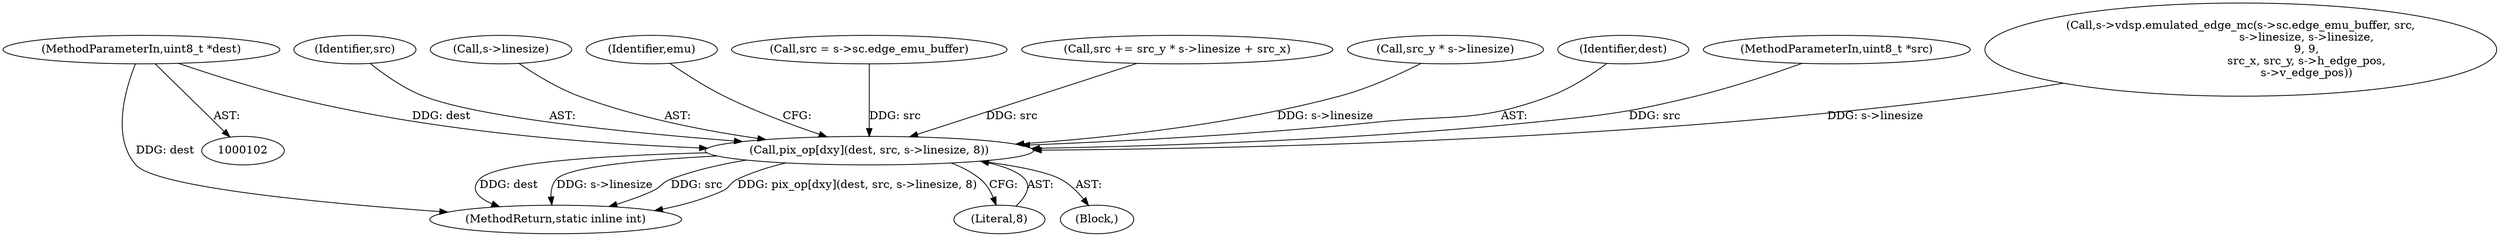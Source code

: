digraph "0_libav_136f55207521f0b03194ef5b55ba70f1635d6aee@pointer" {
"1000104" [label="(MethodParameterIn,uint8_t *dest)"];
"1000252" [label="(Call,pix_op[dxy](dest, src, s->linesize, 8))"];
"1000254" [label="(Identifier,src)"];
"1000104" [label="(MethodParameterIn,uint8_t *dest)"];
"1000111" [label="(Block,)"];
"1000252" [label="(Call,pix_op[dxy](dest, src, s->linesize, 8))"];
"1000255" [label="(Call,s->linesize)"];
"1000260" [label="(Identifier,emu)"];
"1000242" [label="(Call,src = s->sc.edge_emu_buffer)"];
"1000172" [label="(Call,src += src_y * s->linesize + src_x)"];
"1000261" [label="(MethodReturn,static inline int)"];
"1000175" [label="(Call,src_y * s->linesize)"];
"1000253" [label="(Identifier,dest)"];
"1000105" [label="(MethodParameterIn,uint8_t *src)"];
"1000219" [label="(Call,s->vdsp.emulated_edge_mc(s->sc.edge_emu_buffer, src,\n                                     s->linesize, s->linesize,\n                                     9, 9,\n                                     src_x, src_y, s->h_edge_pos,\n                                     s->v_edge_pos))"];
"1000258" [label="(Literal,8)"];
"1000104" -> "1000102"  [label="AST: "];
"1000104" -> "1000261"  [label="DDG: dest"];
"1000104" -> "1000252"  [label="DDG: dest"];
"1000252" -> "1000111"  [label="AST: "];
"1000252" -> "1000258"  [label="CFG: "];
"1000253" -> "1000252"  [label="AST: "];
"1000254" -> "1000252"  [label="AST: "];
"1000255" -> "1000252"  [label="AST: "];
"1000258" -> "1000252"  [label="AST: "];
"1000260" -> "1000252"  [label="CFG: "];
"1000252" -> "1000261"  [label="DDG: dest"];
"1000252" -> "1000261"  [label="DDG: s->linesize"];
"1000252" -> "1000261"  [label="DDG: src"];
"1000252" -> "1000261"  [label="DDG: pix_op[dxy](dest, src, s->linesize, 8)"];
"1000172" -> "1000252"  [label="DDG: src"];
"1000242" -> "1000252"  [label="DDG: src"];
"1000105" -> "1000252"  [label="DDG: src"];
"1000219" -> "1000252"  [label="DDG: s->linesize"];
"1000175" -> "1000252"  [label="DDG: s->linesize"];
}
